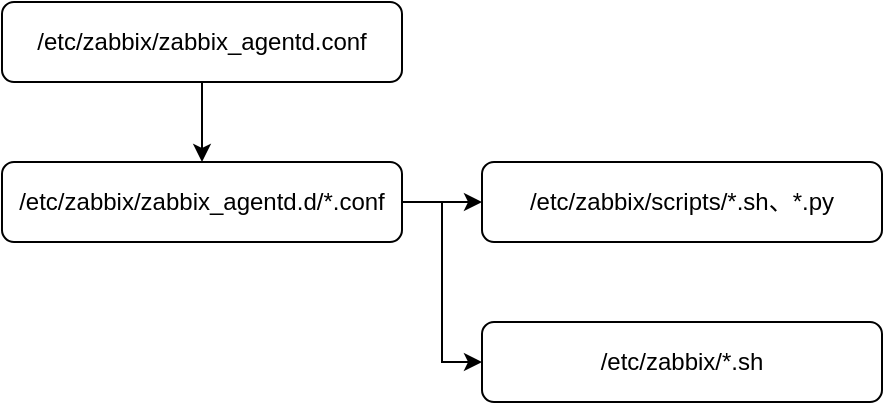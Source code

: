 <mxfile version="10.5.3" type="github"><diagram id="YcvF90TACFpCURTKJDwp" name="Page-1"><mxGraphModel dx="1102" dy="754" grid="1" gridSize="10" guides="1" tooltips="1" connect="1" arrows="1" fold="1" page="1" pageScale="1" pageWidth="827" pageHeight="1169" math="0" shadow="0"><root><mxCell id="0"/><mxCell id="1" parent="0"/><mxCell id="WXE_iapMg0Y8V585iNJN-3" style="edgeStyle=orthogonalEdgeStyle;rounded=0;orthogonalLoop=1;jettySize=auto;html=1;entryX=0.5;entryY=0;entryDx=0;entryDy=0;" parent="1" source="WXE_iapMg0Y8V585iNJN-1" target="WXE_iapMg0Y8V585iNJN-2" edge="1"><mxGeometry relative="1" as="geometry"/></mxCell><mxCell id="WXE_iapMg0Y8V585iNJN-1" value="/etc/zabbix/zabbix_agentd.conf" style="rounded=1;whiteSpace=wrap;html=1;" parent="1" vertex="1"><mxGeometry x="80" y="80" width="200" height="40" as="geometry"/></mxCell><mxCell id="hj1YLD_7xn5gk5VAPNd9-2" style="edgeStyle=orthogonalEdgeStyle;rounded=0;orthogonalLoop=1;jettySize=auto;html=1;entryX=0;entryY=0.5;entryDx=0;entryDy=0;" edge="1" parent="1" source="WXE_iapMg0Y8V585iNJN-2" target="hj1YLD_7xn5gk5VAPNd9-1"><mxGeometry relative="1" as="geometry"/></mxCell><mxCell id="hj1YLD_7xn5gk5VAPNd9-4" style="edgeStyle=orthogonalEdgeStyle;rounded=0;orthogonalLoop=1;jettySize=auto;html=1;entryX=0;entryY=0.5;entryDx=0;entryDy=0;" edge="1" parent="1" source="WXE_iapMg0Y8V585iNJN-2" target="hj1YLD_7xn5gk5VAPNd9-3"><mxGeometry relative="1" as="geometry"/></mxCell><mxCell id="WXE_iapMg0Y8V585iNJN-2" value="/etc/zabbix/zabbix_agentd.d/*.conf" style="rounded=1;whiteSpace=wrap;html=1;" parent="1" vertex="1"><mxGeometry x="80" y="160" width="200" height="40" as="geometry"/></mxCell><mxCell id="hj1YLD_7xn5gk5VAPNd9-1" value="/etc/zabbix/scripts/*.sh、*.py" style="rounded=1;whiteSpace=wrap;html=1;" vertex="1" parent="1"><mxGeometry x="320" y="160" width="200" height="40" as="geometry"/></mxCell><mxCell id="hj1YLD_7xn5gk5VAPNd9-3" value="/etc/zabbix/*.sh" style="rounded=1;whiteSpace=wrap;html=1;" vertex="1" parent="1"><mxGeometry x="320" y="240" width="200" height="40" as="geometry"/></mxCell></root></mxGraphModel></diagram></mxfile>